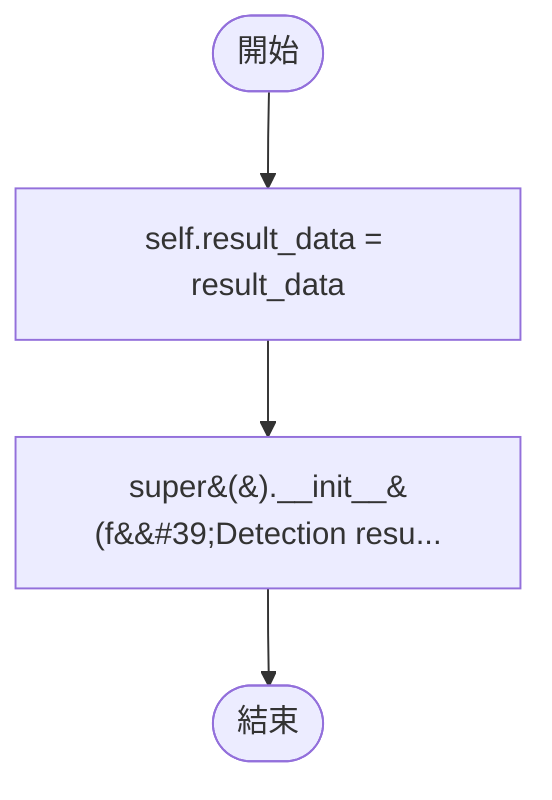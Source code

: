 flowchart TB
    n1([開始])
    n2([結束])
    n3[self.result_data = result_data]
    n4[super&#40;&#41;.__init__&#40;f&amp;&#35;39;Detection resu...]
    n1 --> n3
    n3 --> n4
    n4 --> n2